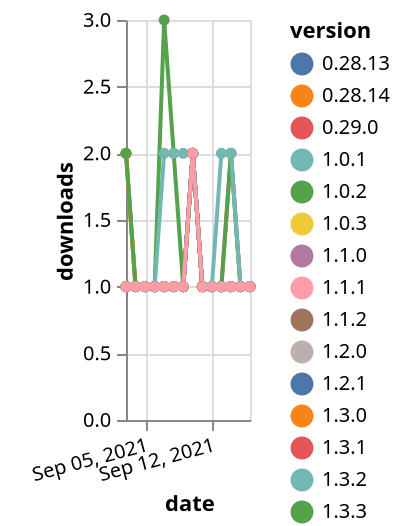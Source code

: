 {"$schema": "https://vega.github.io/schema/vega-lite/v5.json", "description": "A simple bar chart with embedded data.", "data": {"values": [{"date": "2021-09-03", "total": 175, "delta": 1, "version": "1.1.0"}, {"date": "2021-09-04", "total": 176, "delta": 1, "version": "1.1.0"}, {"date": "2021-09-05", "total": 177, "delta": 1, "version": "1.1.0"}, {"date": "2021-09-06", "total": 178, "delta": 1, "version": "1.1.0"}, {"date": "2021-09-07", "total": 179, "delta": 1, "version": "1.1.0"}, {"date": "2021-09-08", "total": 180, "delta": 1, "version": "1.1.0"}, {"date": "2021-09-09", "total": 181, "delta": 1, "version": "1.1.0"}, {"date": "2021-09-10", "total": 183, "delta": 2, "version": "1.1.0"}, {"date": "2021-09-11", "total": 184, "delta": 1, "version": "1.1.0"}, {"date": "2021-09-12", "total": 185, "delta": 1, "version": "1.1.0"}, {"date": "2021-09-13", "total": 186, "delta": 1, "version": "1.1.0"}, {"date": "2021-09-14", "total": 187, "delta": 1, "version": "1.1.0"}, {"date": "2021-09-15", "total": 188, "delta": 1, "version": "1.1.0"}, {"date": "2021-09-16", "total": 189, "delta": 1, "version": "1.1.0"}, {"date": "2021-09-03", "total": 172, "delta": 2, "version": "0.29.0"}, {"date": "2021-09-04", "total": 173, "delta": 1, "version": "0.29.0"}, {"date": "2021-09-05", "total": 174, "delta": 1, "version": "0.29.0"}, {"date": "2021-09-06", "total": 175, "delta": 1, "version": "0.29.0"}, {"date": "2021-09-07", "total": 176, "delta": 1, "version": "0.29.0"}, {"date": "2021-09-08", "total": 177, "delta": 1, "version": "0.29.0"}, {"date": "2021-09-09", "total": 178, "delta": 1, "version": "0.29.0"}, {"date": "2021-09-10", "total": 180, "delta": 2, "version": "0.29.0"}, {"date": "2021-09-11", "total": 181, "delta": 1, "version": "0.29.0"}, {"date": "2021-09-12", "total": 182, "delta": 1, "version": "0.29.0"}, {"date": "2021-09-13", "total": 183, "delta": 1, "version": "0.29.0"}, {"date": "2021-09-14", "total": 185, "delta": 2, "version": "0.29.0"}, {"date": "2021-09-15", "total": 186, "delta": 1, "version": "0.29.0"}, {"date": "2021-09-16", "total": 187, "delta": 1, "version": "0.29.0"}, {"date": "2021-09-03", "total": 174, "delta": 2, "version": "1.3.0"}, {"date": "2021-09-04", "total": 175, "delta": 1, "version": "1.3.0"}, {"date": "2021-09-05", "total": 176, "delta": 1, "version": "1.3.0"}, {"date": "2021-09-06", "total": 177, "delta": 1, "version": "1.3.0"}, {"date": "2021-09-07", "total": 178, "delta": 1, "version": "1.3.0"}, {"date": "2021-09-08", "total": 179, "delta": 1, "version": "1.3.0"}, {"date": "2021-09-09", "total": 180, "delta": 1, "version": "1.3.0"}, {"date": "2021-09-10", "total": 182, "delta": 2, "version": "1.3.0"}, {"date": "2021-09-11", "total": 183, "delta": 1, "version": "1.3.0"}, {"date": "2021-09-12", "total": 184, "delta": 1, "version": "1.3.0"}, {"date": "2021-09-13", "total": 185, "delta": 1, "version": "1.3.0"}, {"date": "2021-09-14", "total": 186, "delta": 1, "version": "1.3.0"}, {"date": "2021-09-15", "total": 187, "delta": 1, "version": "1.3.0"}, {"date": "2021-09-16", "total": 188, "delta": 1, "version": "1.3.0"}, {"date": "2021-09-03", "total": 163, "delta": 1, "version": "1.0.1"}, {"date": "2021-09-04", "total": 164, "delta": 1, "version": "1.0.1"}, {"date": "2021-09-05", "total": 165, "delta": 1, "version": "1.0.1"}, {"date": "2021-09-06", "total": 166, "delta": 1, "version": "1.0.1"}, {"date": "2021-09-07", "total": 167, "delta": 1, "version": "1.0.1"}, {"date": "2021-09-08", "total": 168, "delta": 1, "version": "1.0.1"}, {"date": "2021-09-09", "total": 169, "delta": 1, "version": "1.0.1"}, {"date": "2021-09-10", "total": 171, "delta": 2, "version": "1.0.1"}, {"date": "2021-09-11", "total": 172, "delta": 1, "version": "1.0.1"}, {"date": "2021-09-12", "total": 173, "delta": 1, "version": "1.0.1"}, {"date": "2021-09-13", "total": 174, "delta": 1, "version": "1.0.1"}, {"date": "2021-09-14", "total": 175, "delta": 1, "version": "1.0.1"}, {"date": "2021-09-15", "total": 176, "delta": 1, "version": "1.0.1"}, {"date": "2021-09-16", "total": 177, "delta": 1, "version": "1.0.1"}, {"date": "2021-09-03", "total": 195, "delta": 1, "version": "0.28.13"}, {"date": "2021-09-04", "total": 196, "delta": 1, "version": "0.28.13"}, {"date": "2021-09-05", "total": 197, "delta": 1, "version": "0.28.13"}, {"date": "2021-09-06", "total": 198, "delta": 1, "version": "0.28.13"}, {"date": "2021-09-07", "total": 199, "delta": 1, "version": "0.28.13"}, {"date": "2021-09-08", "total": 200, "delta": 1, "version": "0.28.13"}, {"date": "2021-09-09", "total": 201, "delta": 1, "version": "0.28.13"}, {"date": "2021-09-10", "total": 203, "delta": 2, "version": "0.28.13"}, {"date": "2021-09-11", "total": 204, "delta": 1, "version": "0.28.13"}, {"date": "2021-09-12", "total": 205, "delta": 1, "version": "0.28.13"}, {"date": "2021-09-13", "total": 206, "delta": 1, "version": "0.28.13"}, {"date": "2021-09-14", "total": 207, "delta": 1, "version": "0.28.13"}, {"date": "2021-09-15", "total": 208, "delta": 1, "version": "0.28.13"}, {"date": "2021-09-16", "total": 209, "delta": 1, "version": "0.28.13"}, {"date": "2021-09-03", "total": 157, "delta": 2, "version": "1.3.3"}, {"date": "2021-09-04", "total": 158, "delta": 1, "version": "1.3.3"}, {"date": "2021-09-05", "total": 159, "delta": 1, "version": "1.3.3"}, {"date": "2021-09-06", "total": 160, "delta": 1, "version": "1.3.3"}, {"date": "2021-09-07", "total": 163, "delta": 3, "version": "1.3.3"}, {"date": "2021-09-08", "total": 165, "delta": 2, "version": "1.3.3"}, {"date": "2021-09-09", "total": 166, "delta": 1, "version": "1.3.3"}, {"date": "2021-09-10", "total": 168, "delta": 2, "version": "1.3.3"}, {"date": "2021-09-11", "total": 169, "delta": 1, "version": "1.3.3"}, {"date": "2021-09-12", "total": 170, "delta": 1, "version": "1.3.3"}, {"date": "2021-09-13", "total": 171, "delta": 1, "version": "1.3.3"}, {"date": "2021-09-14", "total": 173, "delta": 2, "version": "1.3.3"}, {"date": "2021-09-15", "total": 174, "delta": 1, "version": "1.3.3"}, {"date": "2021-09-16", "total": 175, "delta": 1, "version": "1.3.3"}, {"date": "2021-09-03", "total": 150, "delta": 1, "version": "1.0.3"}, {"date": "2021-09-04", "total": 151, "delta": 1, "version": "1.0.3"}, {"date": "2021-09-05", "total": 152, "delta": 1, "version": "1.0.3"}, {"date": "2021-09-06", "total": 153, "delta": 1, "version": "1.0.3"}, {"date": "2021-09-07", "total": 154, "delta": 1, "version": "1.0.3"}, {"date": "2021-09-08", "total": 155, "delta": 1, "version": "1.0.3"}, {"date": "2021-09-09", "total": 156, "delta": 1, "version": "1.0.3"}, {"date": "2021-09-10", "total": 158, "delta": 2, "version": "1.0.3"}, {"date": "2021-09-11", "total": 159, "delta": 1, "version": "1.0.3"}, {"date": "2021-09-12", "total": 160, "delta": 1, "version": "1.0.3"}, {"date": "2021-09-13", "total": 161, "delta": 1, "version": "1.0.3"}, {"date": "2021-09-14", "total": 162, "delta": 1, "version": "1.0.3"}, {"date": "2021-09-15", "total": 163, "delta": 1, "version": "1.0.3"}, {"date": "2021-09-16", "total": 164, "delta": 1, "version": "1.0.3"}, {"date": "2021-09-03", "total": 141, "delta": 1, "version": "1.3.1"}, {"date": "2021-09-04", "total": 142, "delta": 1, "version": "1.3.1"}, {"date": "2021-09-05", "total": 143, "delta": 1, "version": "1.3.1"}, {"date": "2021-09-06", "total": 144, "delta": 1, "version": "1.3.1"}, {"date": "2021-09-07", "total": 145, "delta": 1, "version": "1.3.1"}, {"date": "2021-09-08", "total": 146, "delta": 1, "version": "1.3.1"}, {"date": "2021-09-09", "total": 147, "delta": 1, "version": "1.3.1"}, {"date": "2021-09-10", "total": 149, "delta": 2, "version": "1.3.1"}, {"date": "2021-09-11", "total": 150, "delta": 1, "version": "1.3.1"}, {"date": "2021-09-12", "total": 151, "delta": 1, "version": "1.3.1"}, {"date": "2021-09-13", "total": 152, "delta": 1, "version": "1.3.1"}, {"date": "2021-09-14", "total": 153, "delta": 1, "version": "1.3.1"}, {"date": "2021-09-15", "total": 154, "delta": 1, "version": "1.3.1"}, {"date": "2021-09-16", "total": 155, "delta": 1, "version": "1.3.1"}, {"date": "2021-09-03", "total": 197, "delta": 1, "version": "1.3.2"}, {"date": "2021-09-04", "total": 198, "delta": 1, "version": "1.3.2"}, {"date": "2021-09-05", "total": 199, "delta": 1, "version": "1.3.2"}, {"date": "2021-09-06", "total": 200, "delta": 1, "version": "1.3.2"}, {"date": "2021-09-07", "total": 202, "delta": 2, "version": "1.3.2"}, {"date": "2021-09-08", "total": 204, "delta": 2, "version": "1.3.2"}, {"date": "2021-09-09", "total": 206, "delta": 2, "version": "1.3.2"}, {"date": "2021-09-10", "total": 208, "delta": 2, "version": "1.3.2"}, {"date": "2021-09-11", "total": 209, "delta": 1, "version": "1.3.2"}, {"date": "2021-09-12", "total": 210, "delta": 1, "version": "1.3.2"}, {"date": "2021-09-13", "total": 212, "delta": 2, "version": "1.3.2"}, {"date": "2021-09-14", "total": 214, "delta": 2, "version": "1.3.2"}, {"date": "2021-09-15", "total": 215, "delta": 1, "version": "1.3.2"}, {"date": "2021-09-16", "total": 216, "delta": 1, "version": "1.3.2"}, {"date": "2021-09-03", "total": 212, "delta": 1, "version": "1.2.0"}, {"date": "2021-09-04", "total": 213, "delta": 1, "version": "1.2.0"}, {"date": "2021-09-05", "total": 214, "delta": 1, "version": "1.2.0"}, {"date": "2021-09-06", "total": 215, "delta": 1, "version": "1.2.0"}, {"date": "2021-09-07", "total": 216, "delta": 1, "version": "1.2.0"}, {"date": "2021-09-08", "total": 217, "delta": 1, "version": "1.2.0"}, {"date": "2021-09-09", "total": 218, "delta": 1, "version": "1.2.0"}, {"date": "2021-09-10", "total": 220, "delta": 2, "version": "1.2.0"}, {"date": "2021-09-11", "total": 221, "delta": 1, "version": "1.2.0"}, {"date": "2021-09-12", "total": 222, "delta": 1, "version": "1.2.0"}, {"date": "2021-09-13", "total": 223, "delta": 1, "version": "1.2.0"}, {"date": "2021-09-14", "total": 224, "delta": 1, "version": "1.2.0"}, {"date": "2021-09-15", "total": 225, "delta": 1, "version": "1.2.0"}, {"date": "2021-09-16", "total": 226, "delta": 1, "version": "1.2.0"}, {"date": "2021-09-03", "total": 149, "delta": 1, "version": "1.1.2"}, {"date": "2021-09-04", "total": 150, "delta": 1, "version": "1.1.2"}, {"date": "2021-09-05", "total": 151, "delta": 1, "version": "1.1.2"}, {"date": "2021-09-06", "total": 152, "delta": 1, "version": "1.1.2"}, {"date": "2021-09-07", "total": 153, "delta": 1, "version": "1.1.2"}, {"date": "2021-09-08", "total": 154, "delta": 1, "version": "1.1.2"}, {"date": "2021-09-09", "total": 155, "delta": 1, "version": "1.1.2"}, {"date": "2021-09-10", "total": 157, "delta": 2, "version": "1.1.2"}, {"date": "2021-09-11", "total": 158, "delta": 1, "version": "1.1.2"}, {"date": "2021-09-12", "total": 159, "delta": 1, "version": "1.1.2"}, {"date": "2021-09-13", "total": 160, "delta": 1, "version": "1.1.2"}, {"date": "2021-09-14", "total": 161, "delta": 1, "version": "1.1.2"}, {"date": "2021-09-15", "total": 162, "delta": 1, "version": "1.1.2"}, {"date": "2021-09-16", "total": 163, "delta": 1, "version": "1.1.2"}, {"date": "2021-09-03", "total": 195, "delta": 1, "version": "0.28.14"}, {"date": "2021-09-04", "total": 196, "delta": 1, "version": "0.28.14"}, {"date": "2021-09-05", "total": 197, "delta": 1, "version": "0.28.14"}, {"date": "2021-09-06", "total": 198, "delta": 1, "version": "0.28.14"}, {"date": "2021-09-07", "total": 199, "delta": 1, "version": "0.28.14"}, {"date": "2021-09-08", "total": 200, "delta": 1, "version": "0.28.14"}, {"date": "2021-09-09", "total": 201, "delta": 1, "version": "0.28.14"}, {"date": "2021-09-10", "total": 203, "delta": 2, "version": "0.28.14"}, {"date": "2021-09-11", "total": 204, "delta": 1, "version": "0.28.14"}, {"date": "2021-09-12", "total": 205, "delta": 1, "version": "0.28.14"}, {"date": "2021-09-13", "total": 206, "delta": 1, "version": "0.28.14"}, {"date": "2021-09-14", "total": 207, "delta": 1, "version": "0.28.14"}, {"date": "2021-09-15", "total": 208, "delta": 1, "version": "0.28.14"}, {"date": "2021-09-16", "total": 209, "delta": 1, "version": "0.28.14"}, {"date": "2021-09-03", "total": 167, "delta": 1, "version": "1.0.2"}, {"date": "2021-09-04", "total": 168, "delta": 1, "version": "1.0.2"}, {"date": "2021-09-05", "total": 169, "delta": 1, "version": "1.0.2"}, {"date": "2021-09-06", "total": 170, "delta": 1, "version": "1.0.2"}, {"date": "2021-09-07", "total": 171, "delta": 1, "version": "1.0.2"}, {"date": "2021-09-08", "total": 172, "delta": 1, "version": "1.0.2"}, {"date": "2021-09-09", "total": 173, "delta": 1, "version": "1.0.2"}, {"date": "2021-09-10", "total": 175, "delta": 2, "version": "1.0.2"}, {"date": "2021-09-11", "total": 176, "delta": 1, "version": "1.0.2"}, {"date": "2021-09-12", "total": 177, "delta": 1, "version": "1.0.2"}, {"date": "2021-09-13", "total": 178, "delta": 1, "version": "1.0.2"}, {"date": "2021-09-14", "total": 179, "delta": 1, "version": "1.0.2"}, {"date": "2021-09-15", "total": 180, "delta": 1, "version": "1.0.2"}, {"date": "2021-09-16", "total": 181, "delta": 1, "version": "1.0.2"}, {"date": "2021-09-03", "total": 140, "delta": 1, "version": "1.2.1"}, {"date": "2021-09-04", "total": 141, "delta": 1, "version": "1.2.1"}, {"date": "2021-09-05", "total": 142, "delta": 1, "version": "1.2.1"}, {"date": "2021-09-06", "total": 143, "delta": 1, "version": "1.2.1"}, {"date": "2021-09-07", "total": 144, "delta": 1, "version": "1.2.1"}, {"date": "2021-09-08", "total": 145, "delta": 1, "version": "1.2.1"}, {"date": "2021-09-09", "total": 146, "delta": 1, "version": "1.2.1"}, {"date": "2021-09-10", "total": 148, "delta": 2, "version": "1.2.1"}, {"date": "2021-09-11", "total": 149, "delta": 1, "version": "1.2.1"}, {"date": "2021-09-12", "total": 150, "delta": 1, "version": "1.2.1"}, {"date": "2021-09-13", "total": 151, "delta": 1, "version": "1.2.1"}, {"date": "2021-09-14", "total": 152, "delta": 1, "version": "1.2.1"}, {"date": "2021-09-15", "total": 153, "delta": 1, "version": "1.2.1"}, {"date": "2021-09-16", "total": 154, "delta": 1, "version": "1.2.1"}, {"date": "2021-09-03", "total": 146, "delta": 1, "version": "1.1.1"}, {"date": "2021-09-04", "total": 147, "delta": 1, "version": "1.1.1"}, {"date": "2021-09-05", "total": 148, "delta": 1, "version": "1.1.1"}, {"date": "2021-09-06", "total": 149, "delta": 1, "version": "1.1.1"}, {"date": "2021-09-07", "total": 150, "delta": 1, "version": "1.1.1"}, {"date": "2021-09-08", "total": 151, "delta": 1, "version": "1.1.1"}, {"date": "2021-09-09", "total": 152, "delta": 1, "version": "1.1.1"}, {"date": "2021-09-10", "total": 154, "delta": 2, "version": "1.1.1"}, {"date": "2021-09-11", "total": 155, "delta": 1, "version": "1.1.1"}, {"date": "2021-09-12", "total": 156, "delta": 1, "version": "1.1.1"}, {"date": "2021-09-13", "total": 157, "delta": 1, "version": "1.1.1"}, {"date": "2021-09-14", "total": 158, "delta": 1, "version": "1.1.1"}, {"date": "2021-09-15", "total": 159, "delta": 1, "version": "1.1.1"}, {"date": "2021-09-16", "total": 160, "delta": 1, "version": "1.1.1"}]}, "width": "container", "mark": {"type": "line", "point": {"filled": true}}, "encoding": {"x": {"field": "date", "type": "temporal", "timeUnit": "yearmonthdate", "title": "date", "axis": {"labelAngle": -15}}, "y": {"field": "delta", "type": "quantitative", "title": "downloads"}, "color": {"field": "version", "type": "nominal"}, "tooltip": {"field": "delta"}}}